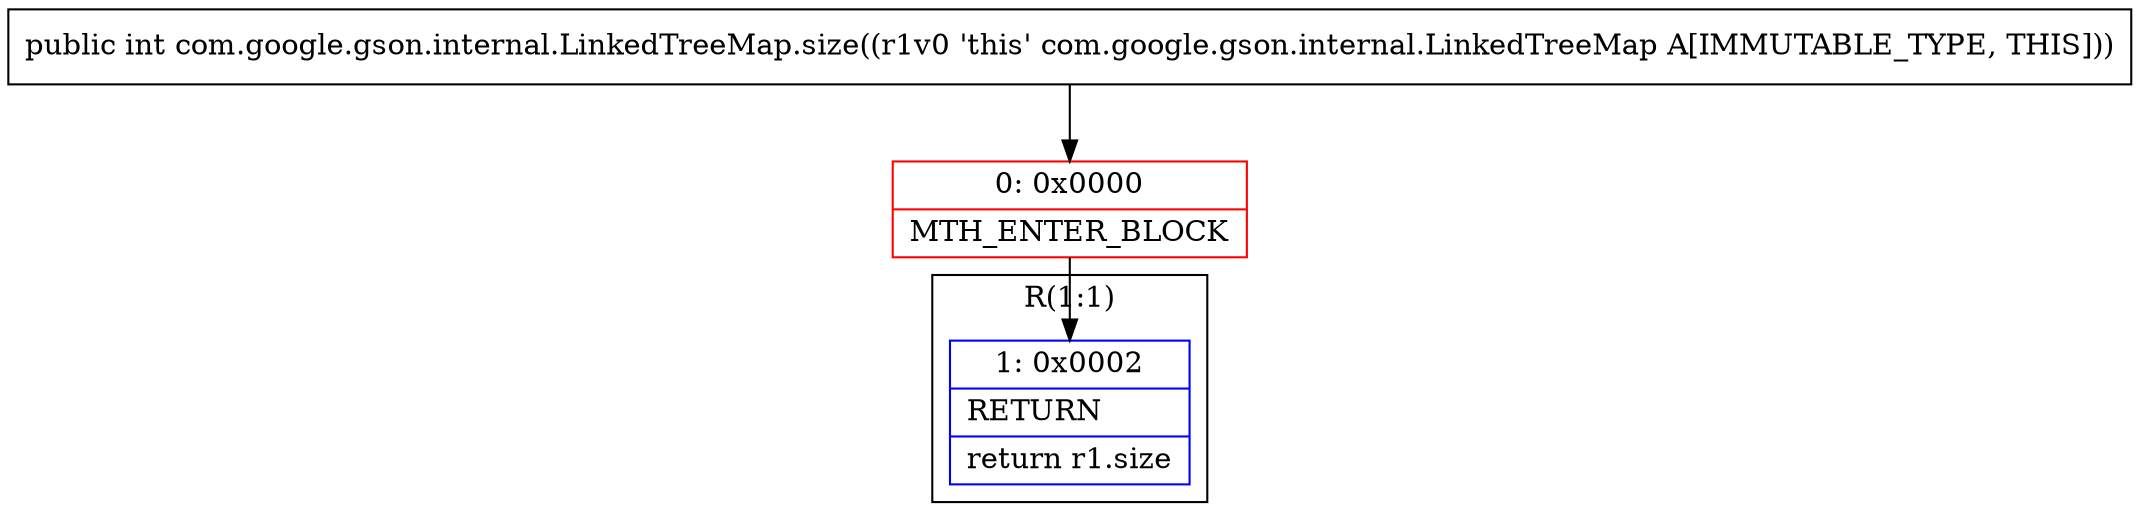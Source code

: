 digraph "CFG forcom.google.gson.internal.LinkedTreeMap.size()I" {
subgraph cluster_Region_757902644 {
label = "R(1:1)";
node [shape=record,color=blue];
Node_1 [shape=record,label="{1\:\ 0x0002|RETURN\l|return r1.size\l}"];
}
Node_0 [shape=record,color=red,label="{0\:\ 0x0000|MTH_ENTER_BLOCK\l}"];
MethodNode[shape=record,label="{public int com.google.gson.internal.LinkedTreeMap.size((r1v0 'this' com.google.gson.internal.LinkedTreeMap A[IMMUTABLE_TYPE, THIS])) }"];
MethodNode -> Node_0;
Node_0 -> Node_1;
}

